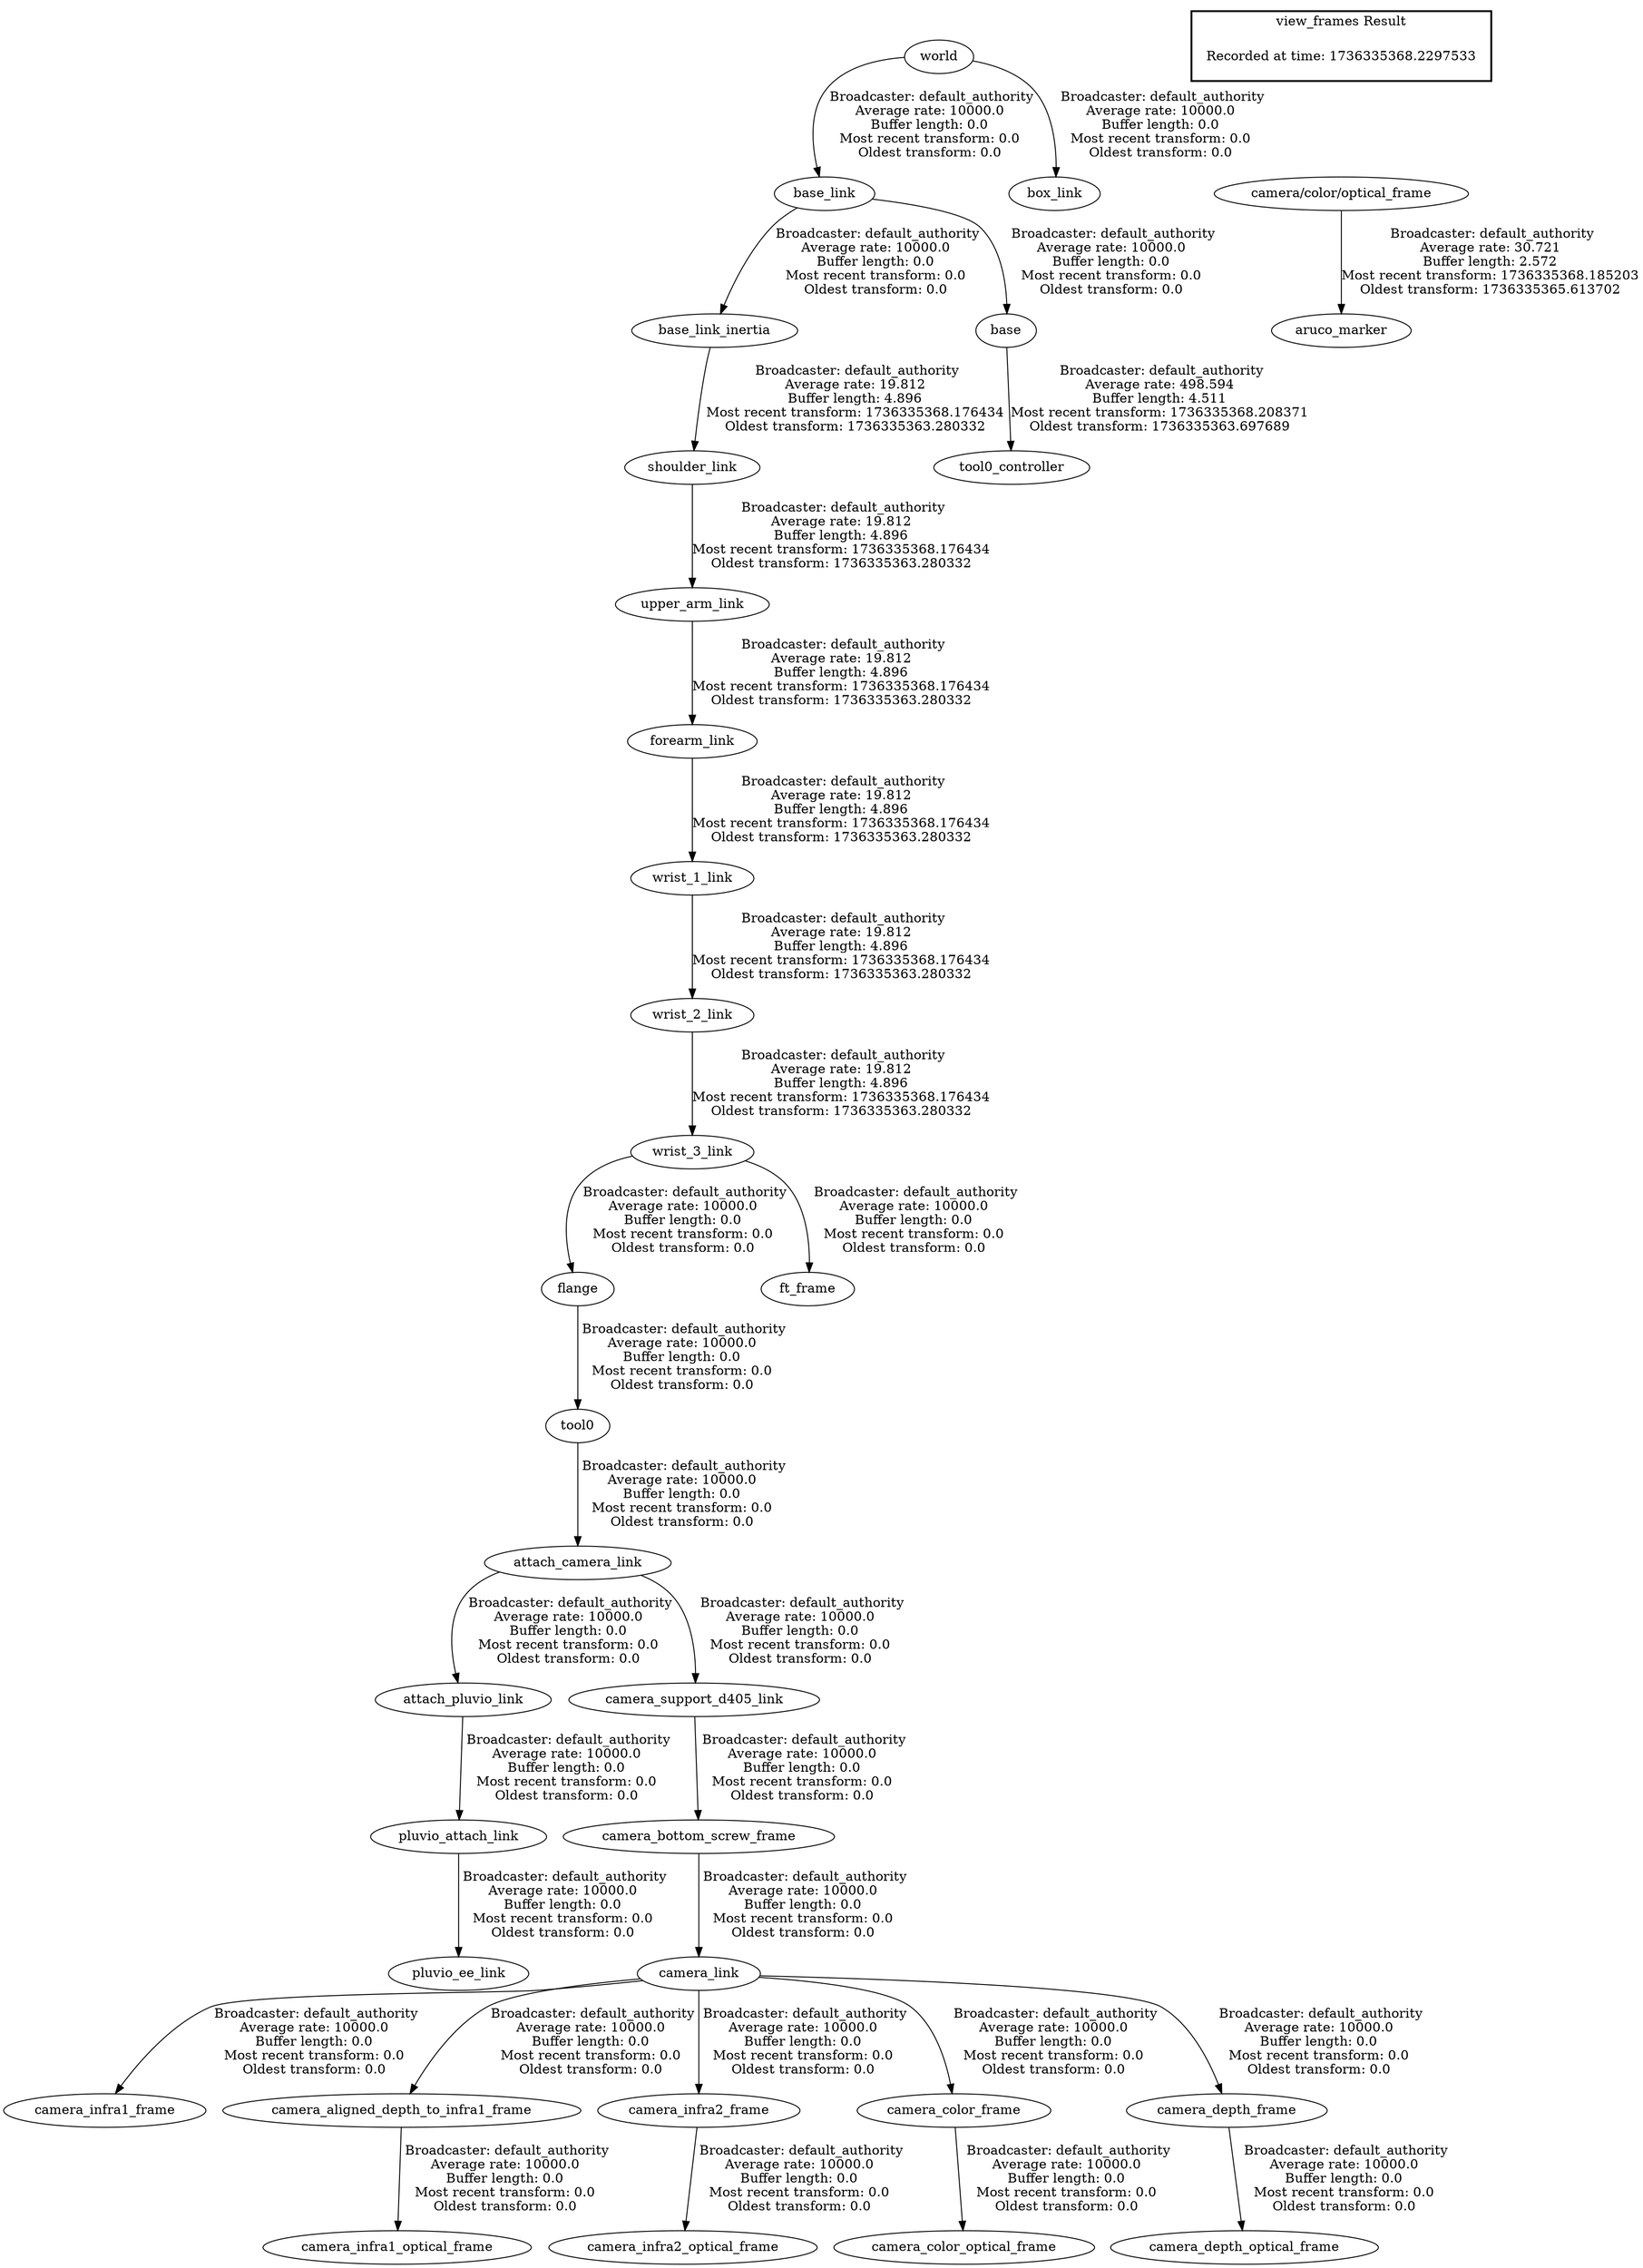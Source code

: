 digraph G {
"upper_arm_link" -> "forearm_link"[label=" Broadcaster: default_authority\nAverage rate: 19.812\nBuffer length: 4.896\nMost recent transform: 1736335368.176434\nOldest transform: 1736335363.280332\n"];
"shoulder_link" -> "upper_arm_link"[label=" Broadcaster: default_authority\nAverage rate: 19.812\nBuffer length: 4.896\nMost recent transform: 1736335368.176434\nOldest transform: 1736335363.280332\n"];
"base_link_inertia" -> "shoulder_link"[label=" Broadcaster: default_authority\nAverage rate: 19.812\nBuffer length: 4.896\nMost recent transform: 1736335368.176434\nOldest transform: 1736335363.280332\n"];
"base_link" -> "base_link_inertia"[label=" Broadcaster: default_authority\nAverage rate: 10000.0\nBuffer length: 0.0\nMost recent transform: 0.0\nOldest transform: 0.0\n"];
"forearm_link" -> "wrist_1_link"[label=" Broadcaster: default_authority\nAverage rate: 19.812\nBuffer length: 4.896\nMost recent transform: 1736335368.176434\nOldest transform: 1736335363.280332\n"];
"wrist_1_link" -> "wrist_2_link"[label=" Broadcaster: default_authority\nAverage rate: 19.812\nBuffer length: 4.896\nMost recent transform: 1736335368.176434\nOldest transform: 1736335363.280332\n"];
"wrist_2_link" -> "wrist_3_link"[label=" Broadcaster: default_authority\nAverage rate: 19.812\nBuffer length: 4.896\nMost recent transform: 1736335368.176434\nOldest transform: 1736335363.280332\n"];
"attach_camera_link" -> "attach_pluvio_link"[label=" Broadcaster: default_authority\nAverage rate: 10000.0\nBuffer length: 0.0\nMost recent transform: 0.0\nOldest transform: 0.0\n"];
"tool0" -> "attach_camera_link"[label=" Broadcaster: default_authority\nAverage rate: 10000.0\nBuffer length: 0.0\nMost recent transform: 0.0\nOldest transform: 0.0\n"];
"attach_camera_link" -> "camera_support_d405_link"[label=" Broadcaster: default_authority\nAverage rate: 10000.0\nBuffer length: 0.0\nMost recent transform: 0.0\nOldest transform: 0.0\n"];
"world" -> "base_link"[label=" Broadcaster: default_authority\nAverage rate: 10000.0\nBuffer length: 0.0\nMost recent transform: 0.0\nOldest transform: 0.0\n"];
"base_link" -> "base"[label=" Broadcaster: default_authority\nAverage rate: 10000.0\nBuffer length: 0.0\nMost recent transform: 0.0\nOldest transform: 0.0\n"];
"camera_support_d405_link" -> "camera_bottom_screw_frame"[label=" Broadcaster: default_authority\nAverage rate: 10000.0\nBuffer length: 0.0\nMost recent transform: 0.0\nOldest transform: 0.0\n"];
"camera_bottom_screw_frame" -> "camera_link"[label=" Broadcaster: default_authority\nAverage rate: 10000.0\nBuffer length: 0.0\nMost recent transform: 0.0\nOldest transform: 0.0\n"];
"flange" -> "tool0"[label=" Broadcaster: default_authority\nAverage rate: 10000.0\nBuffer length: 0.0\nMost recent transform: 0.0\nOldest transform: 0.0\n"];
"wrist_3_link" -> "flange"[label=" Broadcaster: default_authority\nAverage rate: 10000.0\nBuffer length: 0.0\nMost recent transform: 0.0\nOldest transform: 0.0\n"];
"pluvio_attach_link" -> "pluvio_ee_link"[label=" Broadcaster: default_authority\nAverage rate: 10000.0\nBuffer length: 0.0\nMost recent transform: 0.0\nOldest transform: 0.0\n"];
"attach_pluvio_link" -> "pluvio_attach_link"[label=" Broadcaster: default_authority\nAverage rate: 10000.0\nBuffer length: 0.0\nMost recent transform: 0.0\nOldest transform: 0.0\n"];
"world" -> "box_link"[label=" Broadcaster: default_authority\nAverage rate: 10000.0\nBuffer length: 0.0\nMost recent transform: 0.0\nOldest transform: 0.0\n"];
"wrist_3_link" -> "ft_frame"[label=" Broadcaster: default_authority\nAverage rate: 10000.0\nBuffer length: 0.0\nMost recent transform: 0.0\nOldest transform: 0.0\n"];
"base" -> "tool0_controller"[label=" Broadcaster: default_authority\nAverage rate: 498.594\nBuffer length: 4.511\nMost recent transform: 1736335368.208371\nOldest transform: 1736335363.697689\n"];
"camera_link" -> "camera_infra1_frame"[label=" Broadcaster: default_authority\nAverage rate: 10000.0\nBuffer length: 0.0\nMost recent transform: 0.0\nOldest transform: 0.0\n"];
"camera_aligned_depth_to_infra1_frame" -> "camera_infra1_optical_frame"[label=" Broadcaster: default_authority\nAverage rate: 10000.0\nBuffer length: 0.0\nMost recent transform: 0.0\nOldest transform: 0.0\n"];
"camera_link" -> "camera_aligned_depth_to_infra1_frame"[label=" Broadcaster: default_authority\nAverage rate: 10000.0\nBuffer length: 0.0\nMost recent transform: 0.0\nOldest transform: 0.0\n"];
"camera_link" -> "camera_infra2_frame"[label=" Broadcaster: default_authority\nAverage rate: 10000.0\nBuffer length: 0.0\nMost recent transform: 0.0\nOldest transform: 0.0\n"];
"camera_infra2_frame" -> "camera_infra2_optical_frame"[label=" Broadcaster: default_authority\nAverage rate: 10000.0\nBuffer length: 0.0\nMost recent transform: 0.0\nOldest transform: 0.0\n"];
"camera_link" -> "camera_color_frame"[label=" Broadcaster: default_authority\nAverage rate: 10000.0\nBuffer length: 0.0\nMost recent transform: 0.0\nOldest transform: 0.0\n"];
"camera_color_frame" -> "camera_color_optical_frame"[label=" Broadcaster: default_authority\nAverage rate: 10000.0\nBuffer length: 0.0\nMost recent transform: 0.0\nOldest transform: 0.0\n"];
"camera_link" -> "camera_depth_frame"[label=" Broadcaster: default_authority\nAverage rate: 10000.0\nBuffer length: 0.0\nMost recent transform: 0.0\nOldest transform: 0.0\n"];
"camera_depth_frame" -> "camera_depth_optical_frame"[label=" Broadcaster: default_authority\nAverage rate: 10000.0\nBuffer length: 0.0\nMost recent transform: 0.0\nOldest transform: 0.0\n"];
"camera/color/optical_frame" -> "aruco_marker"[label=" Broadcaster: default_authority\nAverage rate: 30.721\nBuffer length: 2.572\nMost recent transform: 1736335368.185203\nOldest transform: 1736335365.613702\n"];
edge [style=invis];
 subgraph cluster_legend { style=bold; color=black; label ="view_frames Result";
"Recorded at time: 1736335368.2297533"[ shape=plaintext ] ;
}->"camera/color/optical_frame";
}